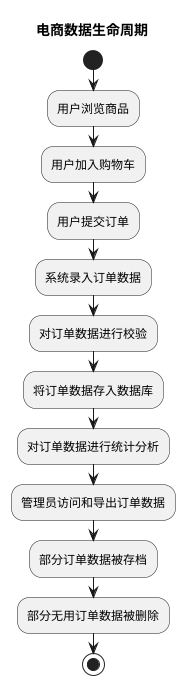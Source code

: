 @startuml

title 电商数据生命周期

start

:用户浏览商品;

:用户加入购物车;

:用户提交订单;

:系统录入订单数据;

:对订单数据进行校验;

:将订单数据存入数据库;

:对订单数据进行统计分析;

:管理员访问和导出订单数据;

:部分订单数据被存档;

:部分无用订单数据被删除;

stop

@enduml